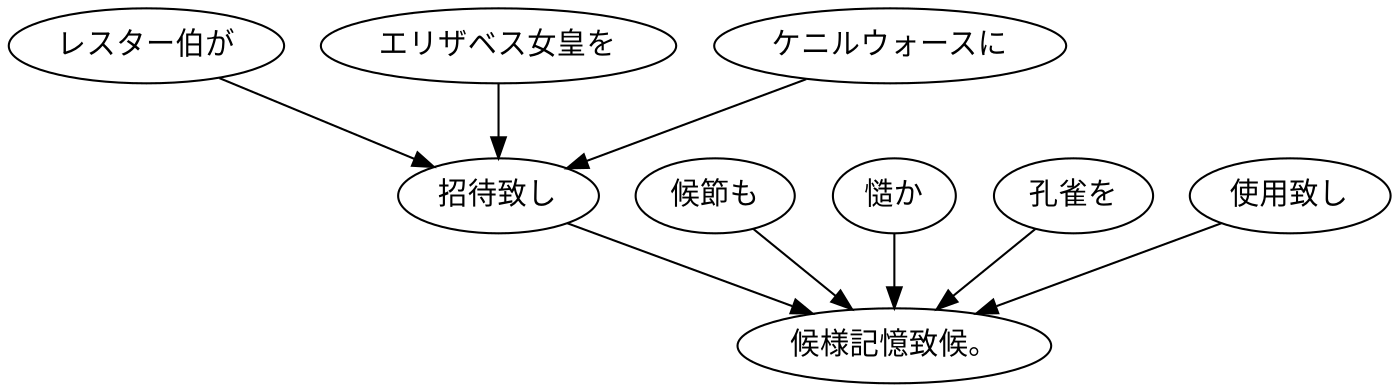 digraph graph887 {
	node0 [label="レスター伯が"];
	node1 [label="エリザベス女皇を"];
	node2 [label="ケニルウォースに"];
	node3 [label="招待致し"];
	node4 [label="候節も"];
	node5 [label="慥か"];
	node6 [label="孔雀を"];
	node7 [label="使用致し"];
	node8 [label="候様記憶致候。"];
	node0 -> node3;
	node1 -> node3;
	node2 -> node3;
	node3 -> node8;
	node4 -> node8;
	node5 -> node8;
	node6 -> node8;
	node7 -> node8;
}
